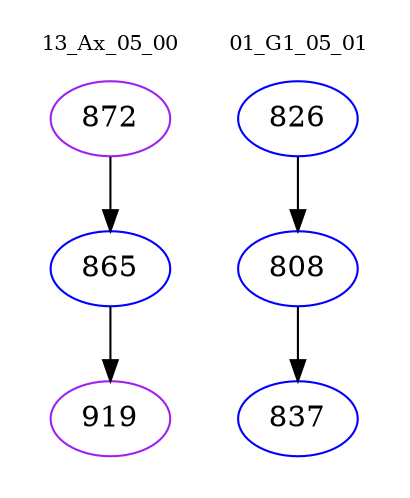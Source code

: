 digraph{
subgraph cluster_0 {
color = white
label = "13_Ax_05_00";
fontsize=10;
T0_872 [label="872", color="purple"]
T0_872 -> T0_865 [color="black"]
T0_865 [label="865", color="blue"]
T0_865 -> T0_919 [color="black"]
T0_919 [label="919", color="purple"]
}
subgraph cluster_1 {
color = white
label = "01_G1_05_01";
fontsize=10;
T1_826 [label="826", color="blue"]
T1_826 -> T1_808 [color="black"]
T1_808 [label="808", color="blue"]
T1_808 -> T1_837 [color="black"]
T1_837 [label="837", color="blue"]
}
}

